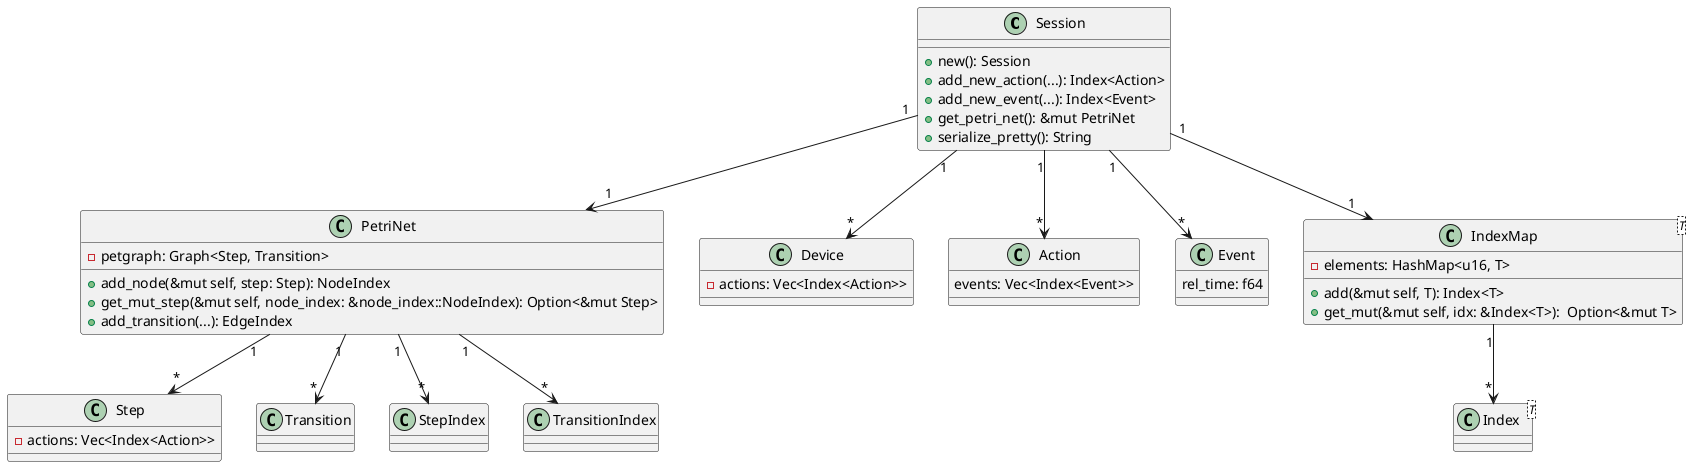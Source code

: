 @startuml uml

class Session{
    + new(): Session
    + add_new_action(...): Index<Action>
    + add_new_event(...): Index<Event>
    + get_petri_net(): &mut PetriNet
    + serialize_pretty(): String
}
Session "1" --> "1" PetriNet
Session "1" --> "*" Device
Session "1" --> "*" Action
Session "1" --> "*" Event
Session "1" --> "1" IndexMap

class PetriNet{
    + add_node(&mut self, step: Step): NodeIndex
    + get_mut_step(&mut self, node_index: &node_index::NodeIndex): Option<&mut Step>
    + add_transition(...): EdgeIndex
    - petgraph: Graph<Step, Transition>
}
PetriNet "1" --> "*" Step
PetriNet "1" --> "*" Transition
PetriNet "1" --> "*" StepIndex
PetriNet "1" --> "*" TransitionIndex

class Device{
    - actions: Vec<Index<Action>>
}

class Action{
    events: Vec<Index<Event>>
}

class Event{
    rel_time: f64
}

class Index<T>{

}

class IndexMap<T>{
    - elements: HashMap<u16, T>
    + add(&mut self, T): Index<T>
    + get_mut(&mut self, idx: &Index<T>):  Option<&mut T>
}
IndexMap "1" --> "*" Index

class Step{
    - actions: Vec<Index<Action>>
}
class Transition{

}

class StepIndex{

}
class TransitionIndex{

}
